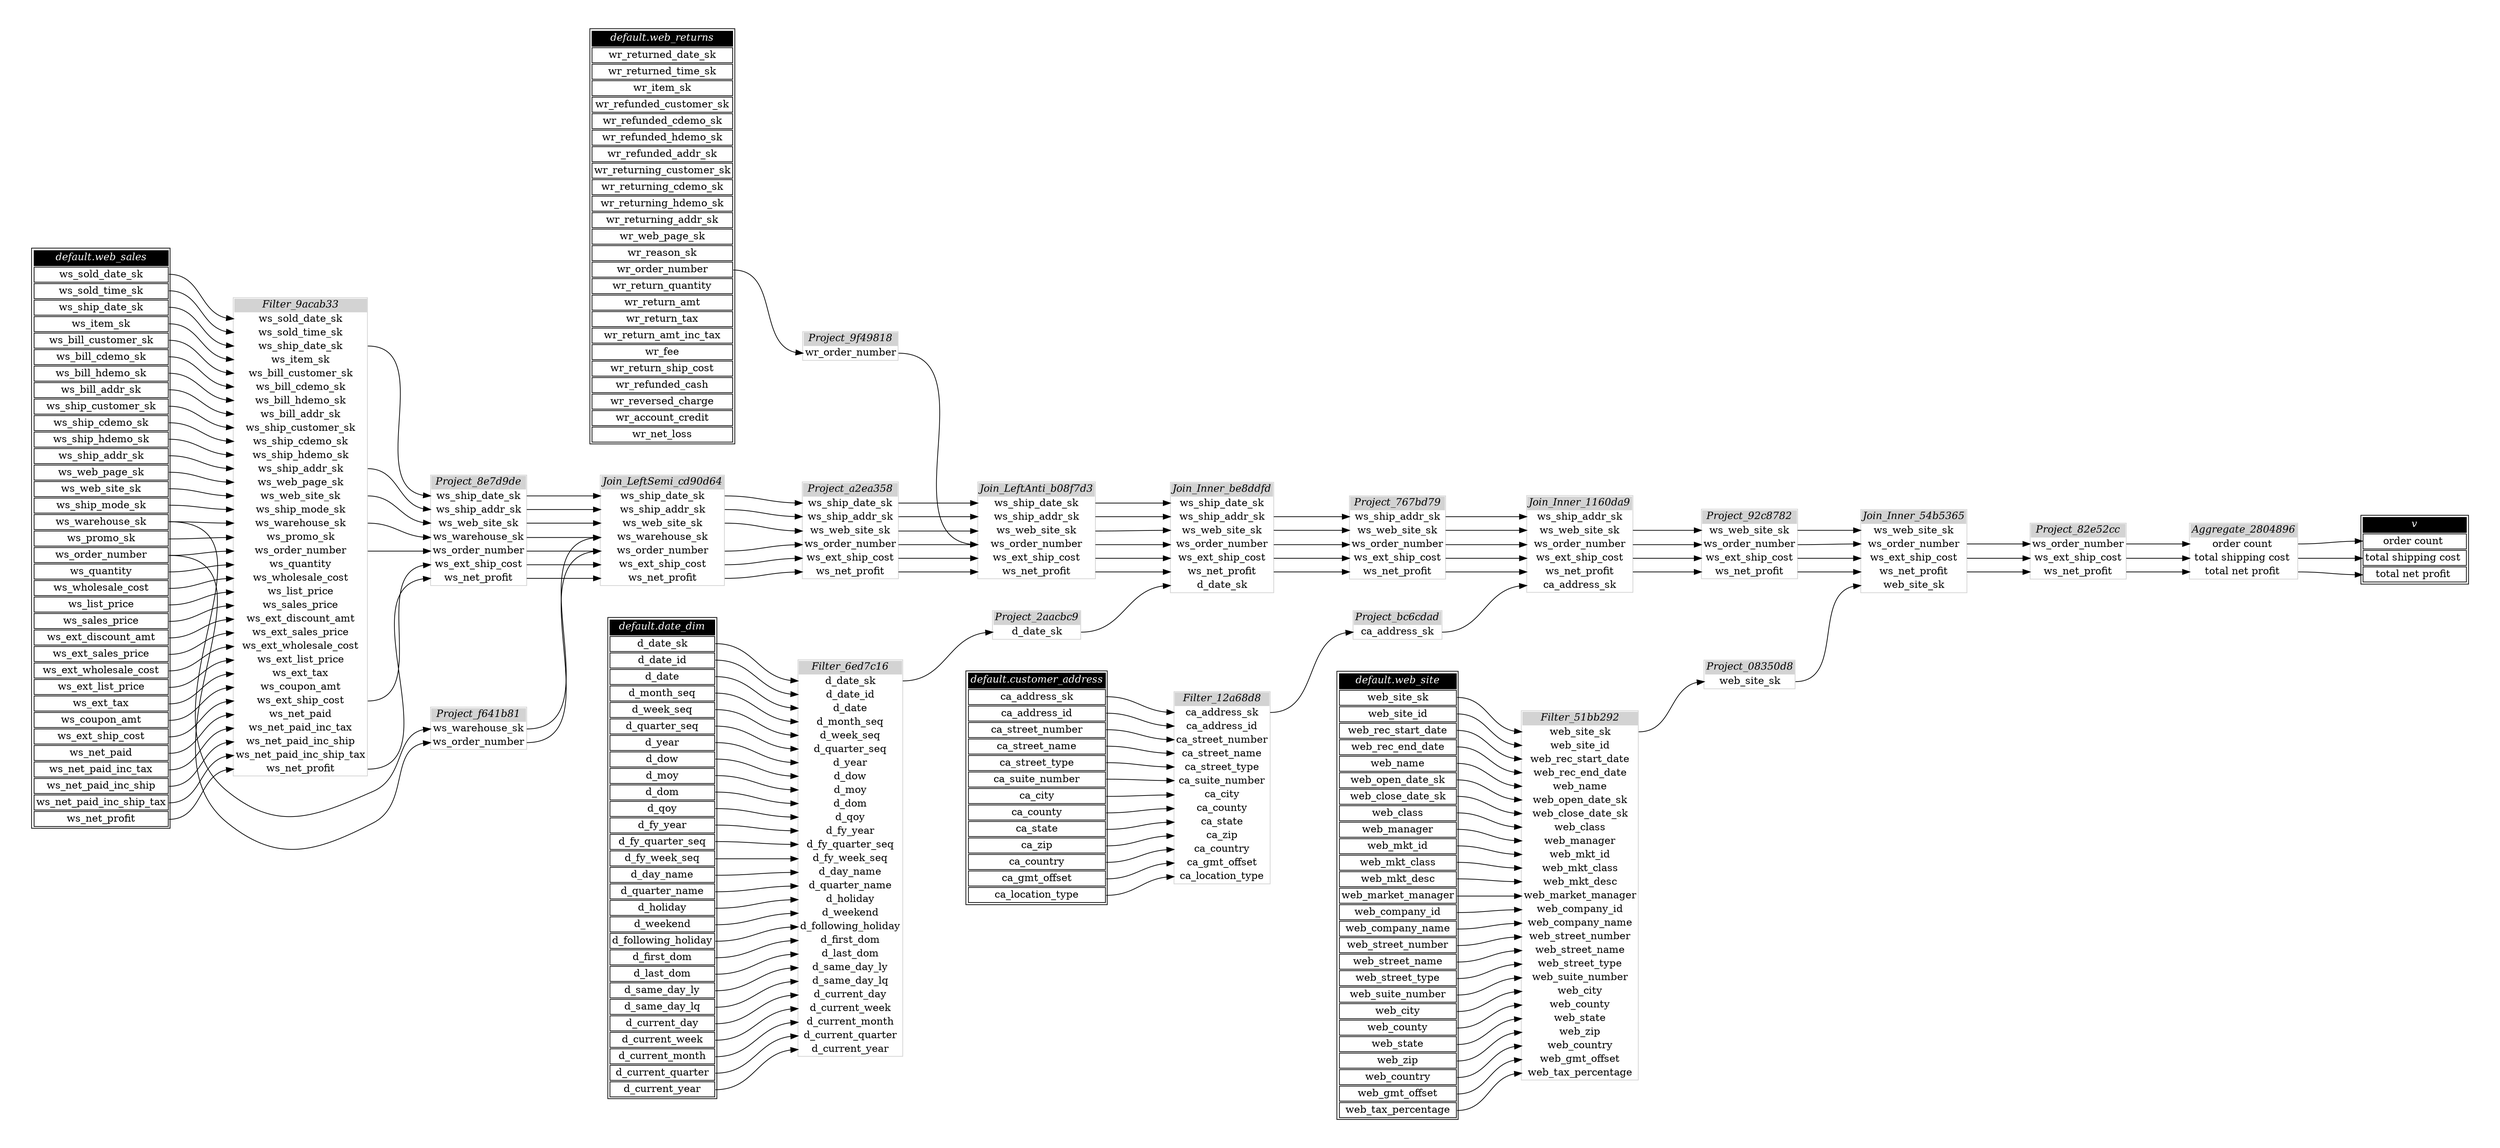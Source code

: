 // Automatically generated by TPCDSFlowTestSuite


digraph {
  graph [pad="0.5" nodesep="0.5" ranksep="1" fontname="Helvetica" rankdir=LR];
  node [shape=plaintext]

  
"Aggregate_2804896" [label=<
<table color="lightgray" border="1" cellborder="0" cellspacing="0">
  <tr><td bgcolor="lightgray" port="nodeName"><i>Aggregate_2804896</i></td></tr>
  <tr><td port="0">order count </td></tr>
<tr><td port="1">total shipping cost </td></tr>
<tr><td port="2">total net profit </td></tr>
</table>>];
     

"Filter_12a68d8" [label=<
<table color="lightgray" border="1" cellborder="0" cellspacing="0">
  <tr><td bgcolor="lightgray" port="nodeName"><i>Filter_12a68d8</i></td></tr>
  <tr><td port="0">ca_address_sk</td></tr>
<tr><td port="1">ca_address_id</td></tr>
<tr><td port="2">ca_street_number</td></tr>
<tr><td port="3">ca_street_name</td></tr>
<tr><td port="4">ca_street_type</td></tr>
<tr><td port="5">ca_suite_number</td></tr>
<tr><td port="6">ca_city</td></tr>
<tr><td port="7">ca_county</td></tr>
<tr><td port="8">ca_state</td></tr>
<tr><td port="9">ca_zip</td></tr>
<tr><td port="10">ca_country</td></tr>
<tr><td port="11">ca_gmt_offset</td></tr>
<tr><td port="12">ca_location_type</td></tr>
</table>>];
     

"Filter_51bb292" [label=<
<table color="lightgray" border="1" cellborder="0" cellspacing="0">
  <tr><td bgcolor="lightgray" port="nodeName"><i>Filter_51bb292</i></td></tr>
  <tr><td port="0">web_site_sk</td></tr>
<tr><td port="1">web_site_id</td></tr>
<tr><td port="2">web_rec_start_date</td></tr>
<tr><td port="3">web_rec_end_date</td></tr>
<tr><td port="4">web_name</td></tr>
<tr><td port="5">web_open_date_sk</td></tr>
<tr><td port="6">web_close_date_sk</td></tr>
<tr><td port="7">web_class</td></tr>
<tr><td port="8">web_manager</td></tr>
<tr><td port="9">web_mkt_id</td></tr>
<tr><td port="10">web_mkt_class</td></tr>
<tr><td port="11">web_mkt_desc</td></tr>
<tr><td port="12">web_market_manager</td></tr>
<tr><td port="13">web_company_id</td></tr>
<tr><td port="14">web_company_name</td></tr>
<tr><td port="15">web_street_number</td></tr>
<tr><td port="16">web_street_name</td></tr>
<tr><td port="17">web_street_type</td></tr>
<tr><td port="18">web_suite_number</td></tr>
<tr><td port="19">web_city</td></tr>
<tr><td port="20">web_county</td></tr>
<tr><td port="21">web_state</td></tr>
<tr><td port="22">web_zip</td></tr>
<tr><td port="23">web_country</td></tr>
<tr><td port="24">web_gmt_offset</td></tr>
<tr><td port="25">web_tax_percentage</td></tr>
</table>>];
     

"Filter_6ed7c16" [label=<
<table color="lightgray" border="1" cellborder="0" cellspacing="0">
  <tr><td bgcolor="lightgray" port="nodeName"><i>Filter_6ed7c16</i></td></tr>
  <tr><td port="0">d_date_sk</td></tr>
<tr><td port="1">d_date_id</td></tr>
<tr><td port="2">d_date</td></tr>
<tr><td port="3">d_month_seq</td></tr>
<tr><td port="4">d_week_seq</td></tr>
<tr><td port="5">d_quarter_seq</td></tr>
<tr><td port="6">d_year</td></tr>
<tr><td port="7">d_dow</td></tr>
<tr><td port="8">d_moy</td></tr>
<tr><td port="9">d_dom</td></tr>
<tr><td port="10">d_qoy</td></tr>
<tr><td port="11">d_fy_year</td></tr>
<tr><td port="12">d_fy_quarter_seq</td></tr>
<tr><td port="13">d_fy_week_seq</td></tr>
<tr><td port="14">d_day_name</td></tr>
<tr><td port="15">d_quarter_name</td></tr>
<tr><td port="16">d_holiday</td></tr>
<tr><td port="17">d_weekend</td></tr>
<tr><td port="18">d_following_holiday</td></tr>
<tr><td port="19">d_first_dom</td></tr>
<tr><td port="20">d_last_dom</td></tr>
<tr><td port="21">d_same_day_ly</td></tr>
<tr><td port="22">d_same_day_lq</td></tr>
<tr><td port="23">d_current_day</td></tr>
<tr><td port="24">d_current_week</td></tr>
<tr><td port="25">d_current_month</td></tr>
<tr><td port="26">d_current_quarter</td></tr>
<tr><td port="27">d_current_year</td></tr>
</table>>];
     

"Filter_9acab33" [label=<
<table color="lightgray" border="1" cellborder="0" cellspacing="0">
  <tr><td bgcolor="lightgray" port="nodeName"><i>Filter_9acab33</i></td></tr>
  <tr><td port="0">ws_sold_date_sk</td></tr>
<tr><td port="1">ws_sold_time_sk</td></tr>
<tr><td port="2">ws_ship_date_sk</td></tr>
<tr><td port="3">ws_item_sk</td></tr>
<tr><td port="4">ws_bill_customer_sk</td></tr>
<tr><td port="5">ws_bill_cdemo_sk</td></tr>
<tr><td port="6">ws_bill_hdemo_sk</td></tr>
<tr><td port="7">ws_bill_addr_sk</td></tr>
<tr><td port="8">ws_ship_customer_sk</td></tr>
<tr><td port="9">ws_ship_cdemo_sk</td></tr>
<tr><td port="10">ws_ship_hdemo_sk</td></tr>
<tr><td port="11">ws_ship_addr_sk</td></tr>
<tr><td port="12">ws_web_page_sk</td></tr>
<tr><td port="13">ws_web_site_sk</td></tr>
<tr><td port="14">ws_ship_mode_sk</td></tr>
<tr><td port="15">ws_warehouse_sk</td></tr>
<tr><td port="16">ws_promo_sk</td></tr>
<tr><td port="17">ws_order_number</td></tr>
<tr><td port="18">ws_quantity</td></tr>
<tr><td port="19">ws_wholesale_cost</td></tr>
<tr><td port="20">ws_list_price</td></tr>
<tr><td port="21">ws_sales_price</td></tr>
<tr><td port="22">ws_ext_discount_amt</td></tr>
<tr><td port="23">ws_ext_sales_price</td></tr>
<tr><td port="24">ws_ext_wholesale_cost</td></tr>
<tr><td port="25">ws_ext_list_price</td></tr>
<tr><td port="26">ws_ext_tax</td></tr>
<tr><td port="27">ws_coupon_amt</td></tr>
<tr><td port="28">ws_ext_ship_cost</td></tr>
<tr><td port="29">ws_net_paid</td></tr>
<tr><td port="30">ws_net_paid_inc_tax</td></tr>
<tr><td port="31">ws_net_paid_inc_ship</td></tr>
<tr><td port="32">ws_net_paid_inc_ship_tax</td></tr>
<tr><td port="33">ws_net_profit</td></tr>
</table>>];
     

"Join_Inner_1160da9" [label=<
<table color="lightgray" border="1" cellborder="0" cellspacing="0">
  <tr><td bgcolor="lightgray" port="nodeName"><i>Join_Inner_1160da9</i></td></tr>
  <tr><td port="0">ws_ship_addr_sk</td></tr>
<tr><td port="1">ws_web_site_sk</td></tr>
<tr><td port="2">ws_order_number</td></tr>
<tr><td port="3">ws_ext_ship_cost</td></tr>
<tr><td port="4">ws_net_profit</td></tr>
<tr><td port="5">ca_address_sk</td></tr>
</table>>];
     

"Join_Inner_54b5365" [label=<
<table color="lightgray" border="1" cellborder="0" cellspacing="0">
  <tr><td bgcolor="lightgray" port="nodeName"><i>Join_Inner_54b5365</i></td></tr>
  <tr><td port="0">ws_web_site_sk</td></tr>
<tr><td port="1">ws_order_number</td></tr>
<tr><td port="2">ws_ext_ship_cost</td></tr>
<tr><td port="3">ws_net_profit</td></tr>
<tr><td port="4">web_site_sk</td></tr>
</table>>];
     

"Join_Inner_be8ddfd" [label=<
<table color="lightgray" border="1" cellborder="0" cellspacing="0">
  <tr><td bgcolor="lightgray" port="nodeName"><i>Join_Inner_be8ddfd</i></td></tr>
  <tr><td port="0">ws_ship_date_sk</td></tr>
<tr><td port="1">ws_ship_addr_sk</td></tr>
<tr><td port="2">ws_web_site_sk</td></tr>
<tr><td port="3">ws_order_number</td></tr>
<tr><td port="4">ws_ext_ship_cost</td></tr>
<tr><td port="5">ws_net_profit</td></tr>
<tr><td port="6">d_date_sk</td></tr>
</table>>];
     

"Join_LeftAnti_b08f7d3" [label=<
<table color="lightgray" border="1" cellborder="0" cellspacing="0">
  <tr><td bgcolor="lightgray" port="nodeName"><i>Join_LeftAnti_b08f7d3</i></td></tr>
  <tr><td port="0">ws_ship_date_sk</td></tr>
<tr><td port="1">ws_ship_addr_sk</td></tr>
<tr><td port="2">ws_web_site_sk</td></tr>
<tr><td port="3">ws_order_number</td></tr>
<tr><td port="4">ws_ext_ship_cost</td></tr>
<tr><td port="5">ws_net_profit</td></tr>
</table>>];
     

"Join_LeftSemi_cd90d64" [label=<
<table color="lightgray" border="1" cellborder="0" cellspacing="0">
  <tr><td bgcolor="lightgray" port="nodeName"><i>Join_LeftSemi_cd90d64</i></td></tr>
  <tr><td port="0">ws_ship_date_sk</td></tr>
<tr><td port="1">ws_ship_addr_sk</td></tr>
<tr><td port="2">ws_web_site_sk</td></tr>
<tr><td port="3">ws_warehouse_sk</td></tr>
<tr><td port="4">ws_order_number</td></tr>
<tr><td port="5">ws_ext_ship_cost</td></tr>
<tr><td port="6">ws_net_profit</td></tr>
</table>>];
     

"Project_08350d8" [label=<
<table color="lightgray" border="1" cellborder="0" cellspacing="0">
  <tr><td bgcolor="lightgray" port="nodeName"><i>Project_08350d8</i></td></tr>
  <tr><td port="0">web_site_sk</td></tr>
</table>>];
     

"Project_2aacbc9" [label=<
<table color="lightgray" border="1" cellborder="0" cellspacing="0">
  <tr><td bgcolor="lightgray" port="nodeName"><i>Project_2aacbc9</i></td></tr>
  <tr><td port="0">d_date_sk</td></tr>
</table>>];
     

"Project_767bd79" [label=<
<table color="lightgray" border="1" cellborder="0" cellspacing="0">
  <tr><td bgcolor="lightgray" port="nodeName"><i>Project_767bd79</i></td></tr>
  <tr><td port="0">ws_ship_addr_sk</td></tr>
<tr><td port="1">ws_web_site_sk</td></tr>
<tr><td port="2">ws_order_number</td></tr>
<tr><td port="3">ws_ext_ship_cost</td></tr>
<tr><td port="4">ws_net_profit</td></tr>
</table>>];
     

"Project_82e52cc" [label=<
<table color="lightgray" border="1" cellborder="0" cellspacing="0">
  <tr><td bgcolor="lightgray" port="nodeName"><i>Project_82e52cc</i></td></tr>
  <tr><td port="0">ws_order_number</td></tr>
<tr><td port="1">ws_ext_ship_cost</td></tr>
<tr><td port="2">ws_net_profit</td></tr>
</table>>];
     

"Project_8e7d9de" [label=<
<table color="lightgray" border="1" cellborder="0" cellspacing="0">
  <tr><td bgcolor="lightgray" port="nodeName"><i>Project_8e7d9de</i></td></tr>
  <tr><td port="0">ws_ship_date_sk</td></tr>
<tr><td port="1">ws_ship_addr_sk</td></tr>
<tr><td port="2">ws_web_site_sk</td></tr>
<tr><td port="3">ws_warehouse_sk</td></tr>
<tr><td port="4">ws_order_number</td></tr>
<tr><td port="5">ws_ext_ship_cost</td></tr>
<tr><td port="6">ws_net_profit</td></tr>
</table>>];
     

"Project_92c8782" [label=<
<table color="lightgray" border="1" cellborder="0" cellspacing="0">
  <tr><td bgcolor="lightgray" port="nodeName"><i>Project_92c8782</i></td></tr>
  <tr><td port="0">ws_web_site_sk</td></tr>
<tr><td port="1">ws_order_number</td></tr>
<tr><td port="2">ws_ext_ship_cost</td></tr>
<tr><td port="3">ws_net_profit</td></tr>
</table>>];
     

"Project_9f49818" [label=<
<table color="lightgray" border="1" cellborder="0" cellspacing="0">
  <tr><td bgcolor="lightgray" port="nodeName"><i>Project_9f49818</i></td></tr>
  <tr><td port="0">wr_order_number</td></tr>
</table>>];
     

"Project_a2ea358" [label=<
<table color="lightgray" border="1" cellborder="0" cellspacing="0">
  <tr><td bgcolor="lightgray" port="nodeName"><i>Project_a2ea358</i></td></tr>
  <tr><td port="0">ws_ship_date_sk</td></tr>
<tr><td port="1">ws_ship_addr_sk</td></tr>
<tr><td port="2">ws_web_site_sk</td></tr>
<tr><td port="3">ws_order_number</td></tr>
<tr><td port="4">ws_ext_ship_cost</td></tr>
<tr><td port="5">ws_net_profit</td></tr>
</table>>];
     

"Project_bc6cdad" [label=<
<table color="lightgray" border="1" cellborder="0" cellspacing="0">
  <tr><td bgcolor="lightgray" port="nodeName"><i>Project_bc6cdad</i></td></tr>
  <tr><td port="0">ca_address_sk</td></tr>
</table>>];
     

"Project_f641b81" [label=<
<table color="lightgray" border="1" cellborder="0" cellspacing="0">
  <tr><td bgcolor="lightgray" port="nodeName"><i>Project_f641b81</i></td></tr>
  <tr><td port="0">ws_warehouse_sk</td></tr>
<tr><td port="1">ws_order_number</td></tr>
</table>>];
     

"default.customer_address" [color="black" label=<
<table>
  <tr><td bgcolor="black" port="nodeName"><i><font color="white">default.customer_address</font></i></td></tr>
  <tr><td port="0">ca_address_sk</td></tr>
<tr><td port="1">ca_address_id</td></tr>
<tr><td port="2">ca_street_number</td></tr>
<tr><td port="3">ca_street_name</td></tr>
<tr><td port="4">ca_street_type</td></tr>
<tr><td port="5">ca_suite_number</td></tr>
<tr><td port="6">ca_city</td></tr>
<tr><td port="7">ca_county</td></tr>
<tr><td port="8">ca_state</td></tr>
<tr><td port="9">ca_zip</td></tr>
<tr><td port="10">ca_country</td></tr>
<tr><td port="11">ca_gmt_offset</td></tr>
<tr><td port="12">ca_location_type</td></tr>
</table>>];
     

"default.date_dim" [color="black" label=<
<table>
  <tr><td bgcolor="black" port="nodeName"><i><font color="white">default.date_dim</font></i></td></tr>
  <tr><td port="0">d_date_sk</td></tr>
<tr><td port="1">d_date_id</td></tr>
<tr><td port="2">d_date</td></tr>
<tr><td port="3">d_month_seq</td></tr>
<tr><td port="4">d_week_seq</td></tr>
<tr><td port="5">d_quarter_seq</td></tr>
<tr><td port="6">d_year</td></tr>
<tr><td port="7">d_dow</td></tr>
<tr><td port="8">d_moy</td></tr>
<tr><td port="9">d_dom</td></tr>
<tr><td port="10">d_qoy</td></tr>
<tr><td port="11">d_fy_year</td></tr>
<tr><td port="12">d_fy_quarter_seq</td></tr>
<tr><td port="13">d_fy_week_seq</td></tr>
<tr><td port="14">d_day_name</td></tr>
<tr><td port="15">d_quarter_name</td></tr>
<tr><td port="16">d_holiday</td></tr>
<tr><td port="17">d_weekend</td></tr>
<tr><td port="18">d_following_holiday</td></tr>
<tr><td port="19">d_first_dom</td></tr>
<tr><td port="20">d_last_dom</td></tr>
<tr><td port="21">d_same_day_ly</td></tr>
<tr><td port="22">d_same_day_lq</td></tr>
<tr><td port="23">d_current_day</td></tr>
<tr><td port="24">d_current_week</td></tr>
<tr><td port="25">d_current_month</td></tr>
<tr><td port="26">d_current_quarter</td></tr>
<tr><td port="27">d_current_year</td></tr>
</table>>];
     

"default.web_returns" [color="black" label=<
<table>
  <tr><td bgcolor="black" port="nodeName"><i><font color="white">default.web_returns</font></i></td></tr>
  <tr><td port="0">wr_returned_date_sk</td></tr>
<tr><td port="1">wr_returned_time_sk</td></tr>
<tr><td port="2">wr_item_sk</td></tr>
<tr><td port="3">wr_refunded_customer_sk</td></tr>
<tr><td port="4">wr_refunded_cdemo_sk</td></tr>
<tr><td port="5">wr_refunded_hdemo_sk</td></tr>
<tr><td port="6">wr_refunded_addr_sk</td></tr>
<tr><td port="7">wr_returning_customer_sk</td></tr>
<tr><td port="8">wr_returning_cdemo_sk</td></tr>
<tr><td port="9">wr_returning_hdemo_sk</td></tr>
<tr><td port="10">wr_returning_addr_sk</td></tr>
<tr><td port="11">wr_web_page_sk</td></tr>
<tr><td port="12">wr_reason_sk</td></tr>
<tr><td port="13">wr_order_number</td></tr>
<tr><td port="14">wr_return_quantity</td></tr>
<tr><td port="15">wr_return_amt</td></tr>
<tr><td port="16">wr_return_tax</td></tr>
<tr><td port="17">wr_return_amt_inc_tax</td></tr>
<tr><td port="18">wr_fee</td></tr>
<tr><td port="19">wr_return_ship_cost</td></tr>
<tr><td port="20">wr_refunded_cash</td></tr>
<tr><td port="21">wr_reversed_charge</td></tr>
<tr><td port="22">wr_account_credit</td></tr>
<tr><td port="23">wr_net_loss</td></tr>
</table>>];
     

"default.web_sales" [color="black" label=<
<table>
  <tr><td bgcolor="black" port="nodeName"><i><font color="white">default.web_sales</font></i></td></tr>
  <tr><td port="0">ws_sold_date_sk</td></tr>
<tr><td port="1">ws_sold_time_sk</td></tr>
<tr><td port="2">ws_ship_date_sk</td></tr>
<tr><td port="3">ws_item_sk</td></tr>
<tr><td port="4">ws_bill_customer_sk</td></tr>
<tr><td port="5">ws_bill_cdemo_sk</td></tr>
<tr><td port="6">ws_bill_hdemo_sk</td></tr>
<tr><td port="7">ws_bill_addr_sk</td></tr>
<tr><td port="8">ws_ship_customer_sk</td></tr>
<tr><td port="9">ws_ship_cdemo_sk</td></tr>
<tr><td port="10">ws_ship_hdemo_sk</td></tr>
<tr><td port="11">ws_ship_addr_sk</td></tr>
<tr><td port="12">ws_web_page_sk</td></tr>
<tr><td port="13">ws_web_site_sk</td></tr>
<tr><td port="14">ws_ship_mode_sk</td></tr>
<tr><td port="15">ws_warehouse_sk</td></tr>
<tr><td port="16">ws_promo_sk</td></tr>
<tr><td port="17">ws_order_number</td></tr>
<tr><td port="18">ws_quantity</td></tr>
<tr><td port="19">ws_wholesale_cost</td></tr>
<tr><td port="20">ws_list_price</td></tr>
<tr><td port="21">ws_sales_price</td></tr>
<tr><td port="22">ws_ext_discount_amt</td></tr>
<tr><td port="23">ws_ext_sales_price</td></tr>
<tr><td port="24">ws_ext_wholesale_cost</td></tr>
<tr><td port="25">ws_ext_list_price</td></tr>
<tr><td port="26">ws_ext_tax</td></tr>
<tr><td port="27">ws_coupon_amt</td></tr>
<tr><td port="28">ws_ext_ship_cost</td></tr>
<tr><td port="29">ws_net_paid</td></tr>
<tr><td port="30">ws_net_paid_inc_tax</td></tr>
<tr><td port="31">ws_net_paid_inc_ship</td></tr>
<tr><td port="32">ws_net_paid_inc_ship_tax</td></tr>
<tr><td port="33">ws_net_profit</td></tr>
</table>>];
     

"default.web_site" [color="black" label=<
<table>
  <tr><td bgcolor="black" port="nodeName"><i><font color="white">default.web_site</font></i></td></tr>
  <tr><td port="0">web_site_sk</td></tr>
<tr><td port="1">web_site_id</td></tr>
<tr><td port="2">web_rec_start_date</td></tr>
<tr><td port="3">web_rec_end_date</td></tr>
<tr><td port="4">web_name</td></tr>
<tr><td port="5">web_open_date_sk</td></tr>
<tr><td port="6">web_close_date_sk</td></tr>
<tr><td port="7">web_class</td></tr>
<tr><td port="8">web_manager</td></tr>
<tr><td port="9">web_mkt_id</td></tr>
<tr><td port="10">web_mkt_class</td></tr>
<tr><td port="11">web_mkt_desc</td></tr>
<tr><td port="12">web_market_manager</td></tr>
<tr><td port="13">web_company_id</td></tr>
<tr><td port="14">web_company_name</td></tr>
<tr><td port="15">web_street_number</td></tr>
<tr><td port="16">web_street_name</td></tr>
<tr><td port="17">web_street_type</td></tr>
<tr><td port="18">web_suite_number</td></tr>
<tr><td port="19">web_city</td></tr>
<tr><td port="20">web_county</td></tr>
<tr><td port="21">web_state</td></tr>
<tr><td port="22">web_zip</td></tr>
<tr><td port="23">web_country</td></tr>
<tr><td port="24">web_gmt_offset</td></tr>
<tr><td port="25">web_tax_percentage</td></tr>
</table>>];
     

"v" [color="black" label=<
<table>
  <tr><td bgcolor="black" port="nodeName"><i><font color="white">v</font></i></td></tr>
  <tr><td port="0">order count </td></tr>
<tr><td port="1">total shipping cost </td></tr>
<tr><td port="2">total net profit </td></tr>
</table>>];
     
  "Aggregate_2804896":0 -> "v":0;
"Aggregate_2804896":1 -> "v":1;
"Aggregate_2804896":2 -> "v":2;
"Filter_12a68d8":0 -> "Project_bc6cdad":0;
"Filter_51bb292":0 -> "Project_08350d8":0;
"Filter_6ed7c16":0 -> "Project_2aacbc9":0;
"Filter_9acab33":11 -> "Project_8e7d9de":1;
"Filter_9acab33":13 -> "Project_8e7d9de":2;
"Filter_9acab33":15 -> "Project_8e7d9de":3;
"Filter_9acab33":17 -> "Project_8e7d9de":4;
"Filter_9acab33":2 -> "Project_8e7d9de":0;
"Filter_9acab33":28 -> "Project_8e7d9de":5;
"Filter_9acab33":33 -> "Project_8e7d9de":6;
"Join_Inner_1160da9":1 -> "Project_92c8782":0;
"Join_Inner_1160da9":2 -> "Project_92c8782":1;
"Join_Inner_1160da9":3 -> "Project_92c8782":2;
"Join_Inner_1160da9":4 -> "Project_92c8782":3;
"Join_Inner_54b5365":1 -> "Project_82e52cc":0;
"Join_Inner_54b5365":2 -> "Project_82e52cc":1;
"Join_Inner_54b5365":3 -> "Project_82e52cc":2;
"Join_Inner_be8ddfd":1 -> "Project_767bd79":0;
"Join_Inner_be8ddfd":2 -> "Project_767bd79":1;
"Join_Inner_be8ddfd":3 -> "Project_767bd79":2;
"Join_Inner_be8ddfd":4 -> "Project_767bd79":3;
"Join_Inner_be8ddfd":5 -> "Project_767bd79":4;
"Join_LeftAnti_b08f7d3":0 -> "Join_Inner_be8ddfd":0;
"Join_LeftAnti_b08f7d3":1 -> "Join_Inner_be8ddfd":1;
"Join_LeftAnti_b08f7d3":2 -> "Join_Inner_be8ddfd":2;
"Join_LeftAnti_b08f7d3":3 -> "Join_Inner_be8ddfd":3;
"Join_LeftAnti_b08f7d3":4 -> "Join_Inner_be8ddfd":4;
"Join_LeftAnti_b08f7d3":5 -> "Join_Inner_be8ddfd":5;
"Join_LeftSemi_cd90d64":0 -> "Project_a2ea358":0;
"Join_LeftSemi_cd90d64":1 -> "Project_a2ea358":1;
"Join_LeftSemi_cd90d64":2 -> "Project_a2ea358":2;
"Join_LeftSemi_cd90d64":4 -> "Project_a2ea358":3;
"Join_LeftSemi_cd90d64":5 -> "Project_a2ea358":4;
"Join_LeftSemi_cd90d64":6 -> "Project_a2ea358":5;
"Project_08350d8":0 -> "Join_Inner_54b5365":4;
"Project_2aacbc9":0 -> "Join_Inner_be8ddfd":6;
"Project_767bd79":0 -> "Join_Inner_1160da9":0;
"Project_767bd79":1 -> "Join_Inner_1160da9":1;
"Project_767bd79":2 -> "Join_Inner_1160da9":2;
"Project_767bd79":3 -> "Join_Inner_1160da9":3;
"Project_767bd79":4 -> "Join_Inner_1160da9":4;
"Project_82e52cc":0 -> "Aggregate_2804896":0;
"Project_82e52cc":1 -> "Aggregate_2804896":1;
"Project_82e52cc":2 -> "Aggregate_2804896":2;
"Project_8e7d9de":0 -> "Join_LeftSemi_cd90d64":0;
"Project_8e7d9de":1 -> "Join_LeftSemi_cd90d64":1;
"Project_8e7d9de":2 -> "Join_LeftSemi_cd90d64":2;
"Project_8e7d9de":3 -> "Join_LeftSemi_cd90d64":3;
"Project_8e7d9de":4 -> "Join_LeftSemi_cd90d64":4;
"Project_8e7d9de":5 -> "Join_LeftSemi_cd90d64":5;
"Project_8e7d9de":6 -> "Join_LeftSemi_cd90d64":6;
"Project_92c8782":0 -> "Join_Inner_54b5365":0;
"Project_92c8782":1 -> "Join_Inner_54b5365":1;
"Project_92c8782":2 -> "Join_Inner_54b5365":2;
"Project_92c8782":3 -> "Join_Inner_54b5365":3;
"Project_9f49818":0 -> "Join_LeftAnti_b08f7d3":3;
"Project_a2ea358":0 -> "Join_LeftAnti_b08f7d3":0;
"Project_a2ea358":1 -> "Join_LeftAnti_b08f7d3":1;
"Project_a2ea358":2 -> "Join_LeftAnti_b08f7d3":2;
"Project_a2ea358":3 -> "Join_LeftAnti_b08f7d3":3;
"Project_a2ea358":4 -> "Join_LeftAnti_b08f7d3":4;
"Project_a2ea358":5 -> "Join_LeftAnti_b08f7d3":5;
"Project_bc6cdad":0 -> "Join_Inner_1160da9":5;
"Project_f641b81":0 -> "Join_LeftSemi_cd90d64":3;
"Project_f641b81":1 -> "Join_LeftSemi_cd90d64":4;
"default.customer_address":0 -> "Filter_12a68d8":0;
"default.customer_address":1 -> "Filter_12a68d8":1;
"default.customer_address":10 -> "Filter_12a68d8":10;
"default.customer_address":11 -> "Filter_12a68d8":11;
"default.customer_address":12 -> "Filter_12a68d8":12;
"default.customer_address":2 -> "Filter_12a68d8":2;
"default.customer_address":3 -> "Filter_12a68d8":3;
"default.customer_address":4 -> "Filter_12a68d8":4;
"default.customer_address":5 -> "Filter_12a68d8":5;
"default.customer_address":6 -> "Filter_12a68d8":6;
"default.customer_address":7 -> "Filter_12a68d8":7;
"default.customer_address":8 -> "Filter_12a68d8":8;
"default.customer_address":9 -> "Filter_12a68d8":9;
"default.date_dim":0 -> "Filter_6ed7c16":0;
"default.date_dim":1 -> "Filter_6ed7c16":1;
"default.date_dim":10 -> "Filter_6ed7c16":10;
"default.date_dim":11 -> "Filter_6ed7c16":11;
"default.date_dim":12 -> "Filter_6ed7c16":12;
"default.date_dim":13 -> "Filter_6ed7c16":13;
"default.date_dim":14 -> "Filter_6ed7c16":14;
"default.date_dim":15 -> "Filter_6ed7c16":15;
"default.date_dim":16 -> "Filter_6ed7c16":16;
"default.date_dim":17 -> "Filter_6ed7c16":17;
"default.date_dim":18 -> "Filter_6ed7c16":18;
"default.date_dim":19 -> "Filter_6ed7c16":19;
"default.date_dim":2 -> "Filter_6ed7c16":2;
"default.date_dim":20 -> "Filter_6ed7c16":20;
"default.date_dim":21 -> "Filter_6ed7c16":21;
"default.date_dim":22 -> "Filter_6ed7c16":22;
"default.date_dim":23 -> "Filter_6ed7c16":23;
"default.date_dim":24 -> "Filter_6ed7c16":24;
"default.date_dim":25 -> "Filter_6ed7c16":25;
"default.date_dim":26 -> "Filter_6ed7c16":26;
"default.date_dim":27 -> "Filter_6ed7c16":27;
"default.date_dim":3 -> "Filter_6ed7c16":3;
"default.date_dim":4 -> "Filter_6ed7c16":4;
"default.date_dim":5 -> "Filter_6ed7c16":5;
"default.date_dim":6 -> "Filter_6ed7c16":6;
"default.date_dim":7 -> "Filter_6ed7c16":7;
"default.date_dim":8 -> "Filter_6ed7c16":8;
"default.date_dim":9 -> "Filter_6ed7c16":9;
"default.web_returns":13 -> "Project_9f49818":0;
"default.web_sales":0 -> "Filter_9acab33":0;
"default.web_sales":1 -> "Filter_9acab33":1;
"default.web_sales":10 -> "Filter_9acab33":10;
"default.web_sales":11 -> "Filter_9acab33":11;
"default.web_sales":12 -> "Filter_9acab33":12;
"default.web_sales":13 -> "Filter_9acab33":13;
"default.web_sales":14 -> "Filter_9acab33":14;
"default.web_sales":15 -> "Filter_9acab33":15;
"default.web_sales":15 -> "Project_f641b81":0;
"default.web_sales":16 -> "Filter_9acab33":16;
"default.web_sales":17 -> "Filter_9acab33":17;
"default.web_sales":17 -> "Project_f641b81":1;
"default.web_sales":18 -> "Filter_9acab33":18;
"default.web_sales":19 -> "Filter_9acab33":19;
"default.web_sales":2 -> "Filter_9acab33":2;
"default.web_sales":20 -> "Filter_9acab33":20;
"default.web_sales":21 -> "Filter_9acab33":21;
"default.web_sales":22 -> "Filter_9acab33":22;
"default.web_sales":23 -> "Filter_9acab33":23;
"default.web_sales":24 -> "Filter_9acab33":24;
"default.web_sales":25 -> "Filter_9acab33":25;
"default.web_sales":26 -> "Filter_9acab33":26;
"default.web_sales":27 -> "Filter_9acab33":27;
"default.web_sales":28 -> "Filter_9acab33":28;
"default.web_sales":29 -> "Filter_9acab33":29;
"default.web_sales":3 -> "Filter_9acab33":3;
"default.web_sales":30 -> "Filter_9acab33":30;
"default.web_sales":31 -> "Filter_9acab33":31;
"default.web_sales":32 -> "Filter_9acab33":32;
"default.web_sales":33 -> "Filter_9acab33":33;
"default.web_sales":4 -> "Filter_9acab33":4;
"default.web_sales":5 -> "Filter_9acab33":5;
"default.web_sales":6 -> "Filter_9acab33":6;
"default.web_sales":7 -> "Filter_9acab33":7;
"default.web_sales":8 -> "Filter_9acab33":8;
"default.web_sales":9 -> "Filter_9acab33":9;
"default.web_site":0 -> "Filter_51bb292":0;
"default.web_site":1 -> "Filter_51bb292":1;
"default.web_site":10 -> "Filter_51bb292":10;
"default.web_site":11 -> "Filter_51bb292":11;
"default.web_site":12 -> "Filter_51bb292":12;
"default.web_site":13 -> "Filter_51bb292":13;
"default.web_site":14 -> "Filter_51bb292":14;
"default.web_site":15 -> "Filter_51bb292":15;
"default.web_site":16 -> "Filter_51bb292":16;
"default.web_site":17 -> "Filter_51bb292":17;
"default.web_site":18 -> "Filter_51bb292":18;
"default.web_site":19 -> "Filter_51bb292":19;
"default.web_site":2 -> "Filter_51bb292":2;
"default.web_site":20 -> "Filter_51bb292":20;
"default.web_site":21 -> "Filter_51bb292":21;
"default.web_site":22 -> "Filter_51bb292":22;
"default.web_site":23 -> "Filter_51bb292":23;
"default.web_site":24 -> "Filter_51bb292":24;
"default.web_site":25 -> "Filter_51bb292":25;
"default.web_site":3 -> "Filter_51bb292":3;
"default.web_site":4 -> "Filter_51bb292":4;
"default.web_site":5 -> "Filter_51bb292":5;
"default.web_site":6 -> "Filter_51bb292":6;
"default.web_site":7 -> "Filter_51bb292":7;
"default.web_site":8 -> "Filter_51bb292":8;
"default.web_site":9 -> "Filter_51bb292":9;
}
       